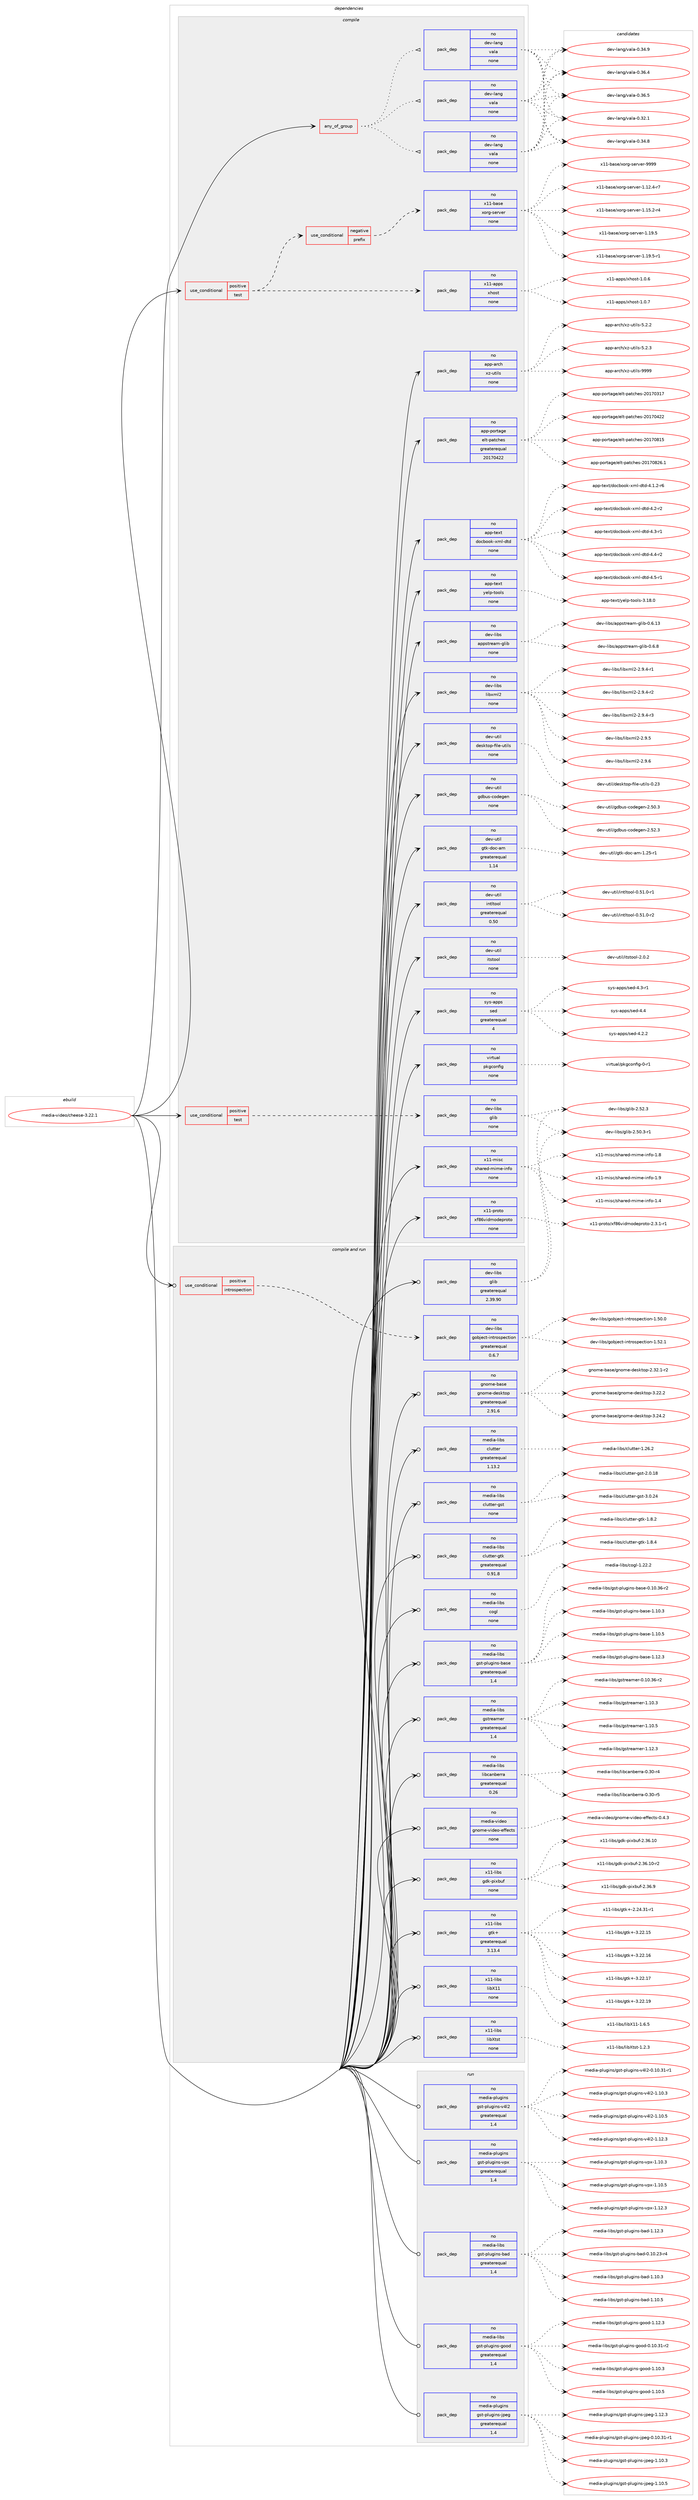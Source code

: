 digraph prolog {

# *************
# Graph options
# *************

newrank=true;
concentrate=true;
compound=true;
graph [rankdir=LR,fontname=Helvetica,fontsize=10,ranksep=1.5];#, ranksep=2.5, nodesep=0.2];
edge  [arrowhead=vee];
node  [fontname=Helvetica,fontsize=10];

# **********
# The ebuild
# **********

subgraph cluster_leftcol {
color=gray;
rank=same;
label=<<i>ebuild</i>>;
id [label="media-video/cheese-3.22.1", color=red, width=4, href="../media-video/cheese-3.22.1.svg"];
}

# ****************
# The dependencies
# ****************

subgraph cluster_midcol {
color=gray;
label=<<i>dependencies</i>>;
subgraph cluster_compile {
fillcolor="#eeeeee";
style=filled;
label=<<i>compile</i>>;
subgraph any6156 {
dependency389902 [label=<<TABLE BORDER="0" CELLBORDER="1" CELLSPACING="0" CELLPADDING="4"><TR><TD CELLPADDING="10">any_of_group</TD></TR></TABLE>>, shape=none, color=red];subgraph pack288007 {
dependency389903 [label=<<TABLE BORDER="0" CELLBORDER="1" CELLSPACING="0" CELLPADDING="4" WIDTH="220"><TR><TD ROWSPAN="6" CELLPADDING="30">pack_dep</TD></TR><TR><TD WIDTH="110">no</TD></TR><TR><TD>dev-lang</TD></TR><TR><TD>vala</TD></TR><TR><TD>none</TD></TR><TR><TD></TD></TR></TABLE>>, shape=none, color=blue];
}
dependency389902:e -> dependency389903:w [weight=20,style="dotted",arrowhead="oinv"];
subgraph pack288008 {
dependency389904 [label=<<TABLE BORDER="0" CELLBORDER="1" CELLSPACING="0" CELLPADDING="4" WIDTH="220"><TR><TD ROWSPAN="6" CELLPADDING="30">pack_dep</TD></TR><TR><TD WIDTH="110">no</TD></TR><TR><TD>dev-lang</TD></TR><TR><TD>vala</TD></TR><TR><TD>none</TD></TR><TR><TD></TD></TR></TABLE>>, shape=none, color=blue];
}
dependency389902:e -> dependency389904:w [weight=20,style="dotted",arrowhead="oinv"];
subgraph pack288009 {
dependency389905 [label=<<TABLE BORDER="0" CELLBORDER="1" CELLSPACING="0" CELLPADDING="4" WIDTH="220"><TR><TD ROWSPAN="6" CELLPADDING="30">pack_dep</TD></TR><TR><TD WIDTH="110">no</TD></TR><TR><TD>dev-lang</TD></TR><TR><TD>vala</TD></TR><TR><TD>none</TD></TR><TR><TD></TD></TR></TABLE>>, shape=none, color=blue];
}
dependency389902:e -> dependency389905:w [weight=20,style="dotted",arrowhead="oinv"];
}
id:e -> dependency389902:w [weight=20,style="solid",arrowhead="vee"];
subgraph cond95568 {
dependency389906 [label=<<TABLE BORDER="0" CELLBORDER="1" CELLSPACING="0" CELLPADDING="4"><TR><TD ROWSPAN="3" CELLPADDING="10">use_conditional</TD></TR><TR><TD>positive</TD></TR><TR><TD>test</TD></TR></TABLE>>, shape=none, color=red];
subgraph cond95569 {
dependency389907 [label=<<TABLE BORDER="0" CELLBORDER="1" CELLSPACING="0" CELLPADDING="4"><TR><TD ROWSPAN="3" CELLPADDING="10">use_conditional</TD></TR><TR><TD>negative</TD></TR><TR><TD>prefix</TD></TR></TABLE>>, shape=none, color=red];
subgraph pack288010 {
dependency389908 [label=<<TABLE BORDER="0" CELLBORDER="1" CELLSPACING="0" CELLPADDING="4" WIDTH="220"><TR><TD ROWSPAN="6" CELLPADDING="30">pack_dep</TD></TR><TR><TD WIDTH="110">no</TD></TR><TR><TD>x11-base</TD></TR><TR><TD>xorg-server</TD></TR><TR><TD>none</TD></TR><TR><TD></TD></TR></TABLE>>, shape=none, color=blue];
}
dependency389907:e -> dependency389908:w [weight=20,style="dashed",arrowhead="vee"];
}
dependency389906:e -> dependency389907:w [weight=20,style="dashed",arrowhead="vee"];
subgraph pack288011 {
dependency389909 [label=<<TABLE BORDER="0" CELLBORDER="1" CELLSPACING="0" CELLPADDING="4" WIDTH="220"><TR><TD ROWSPAN="6" CELLPADDING="30">pack_dep</TD></TR><TR><TD WIDTH="110">no</TD></TR><TR><TD>x11-apps</TD></TR><TR><TD>xhost</TD></TR><TR><TD>none</TD></TR><TR><TD></TD></TR></TABLE>>, shape=none, color=blue];
}
dependency389906:e -> dependency389909:w [weight=20,style="dashed",arrowhead="vee"];
}
id:e -> dependency389906:w [weight=20,style="solid",arrowhead="vee"];
subgraph cond95570 {
dependency389910 [label=<<TABLE BORDER="0" CELLBORDER="1" CELLSPACING="0" CELLPADDING="4"><TR><TD ROWSPAN="3" CELLPADDING="10">use_conditional</TD></TR><TR><TD>positive</TD></TR><TR><TD>test</TD></TR></TABLE>>, shape=none, color=red];
subgraph pack288012 {
dependency389911 [label=<<TABLE BORDER="0" CELLBORDER="1" CELLSPACING="0" CELLPADDING="4" WIDTH="220"><TR><TD ROWSPAN="6" CELLPADDING="30">pack_dep</TD></TR><TR><TD WIDTH="110">no</TD></TR><TR><TD>dev-libs</TD></TR><TR><TD>glib</TD></TR><TR><TD>none</TD></TR><TR><TD></TD></TR></TABLE>>, shape=none, color=blue];
}
dependency389910:e -> dependency389911:w [weight=20,style="dashed",arrowhead="vee"];
}
id:e -> dependency389910:w [weight=20,style="solid",arrowhead="vee"];
subgraph pack288013 {
dependency389912 [label=<<TABLE BORDER="0" CELLBORDER="1" CELLSPACING="0" CELLPADDING="4" WIDTH="220"><TR><TD ROWSPAN="6" CELLPADDING="30">pack_dep</TD></TR><TR><TD WIDTH="110">no</TD></TR><TR><TD>app-arch</TD></TR><TR><TD>xz-utils</TD></TR><TR><TD>none</TD></TR><TR><TD></TD></TR></TABLE>>, shape=none, color=blue];
}
id:e -> dependency389912:w [weight=20,style="solid",arrowhead="vee"];
subgraph pack288014 {
dependency389913 [label=<<TABLE BORDER="0" CELLBORDER="1" CELLSPACING="0" CELLPADDING="4" WIDTH="220"><TR><TD ROWSPAN="6" CELLPADDING="30">pack_dep</TD></TR><TR><TD WIDTH="110">no</TD></TR><TR><TD>app-portage</TD></TR><TR><TD>elt-patches</TD></TR><TR><TD>greaterequal</TD></TR><TR><TD>20170422</TD></TR></TABLE>>, shape=none, color=blue];
}
id:e -> dependency389913:w [weight=20,style="solid",arrowhead="vee"];
subgraph pack288015 {
dependency389914 [label=<<TABLE BORDER="0" CELLBORDER="1" CELLSPACING="0" CELLPADDING="4" WIDTH="220"><TR><TD ROWSPAN="6" CELLPADDING="30">pack_dep</TD></TR><TR><TD WIDTH="110">no</TD></TR><TR><TD>app-text</TD></TR><TR><TD>docbook-xml-dtd</TD></TR><TR><TD>none</TD></TR><TR><TD></TD></TR></TABLE>>, shape=none, color=blue];
}
id:e -> dependency389914:w [weight=20,style="solid",arrowhead="vee"];
subgraph pack288016 {
dependency389915 [label=<<TABLE BORDER="0" CELLBORDER="1" CELLSPACING="0" CELLPADDING="4" WIDTH="220"><TR><TD ROWSPAN="6" CELLPADDING="30">pack_dep</TD></TR><TR><TD WIDTH="110">no</TD></TR><TR><TD>app-text</TD></TR><TR><TD>yelp-tools</TD></TR><TR><TD>none</TD></TR><TR><TD></TD></TR></TABLE>>, shape=none, color=blue];
}
id:e -> dependency389915:w [weight=20,style="solid",arrowhead="vee"];
subgraph pack288017 {
dependency389916 [label=<<TABLE BORDER="0" CELLBORDER="1" CELLSPACING="0" CELLPADDING="4" WIDTH="220"><TR><TD ROWSPAN="6" CELLPADDING="30">pack_dep</TD></TR><TR><TD WIDTH="110">no</TD></TR><TR><TD>dev-libs</TD></TR><TR><TD>appstream-glib</TD></TR><TR><TD>none</TD></TR><TR><TD></TD></TR></TABLE>>, shape=none, color=blue];
}
id:e -> dependency389916:w [weight=20,style="solid",arrowhead="vee"];
subgraph pack288018 {
dependency389917 [label=<<TABLE BORDER="0" CELLBORDER="1" CELLSPACING="0" CELLPADDING="4" WIDTH="220"><TR><TD ROWSPAN="6" CELLPADDING="30">pack_dep</TD></TR><TR><TD WIDTH="110">no</TD></TR><TR><TD>dev-libs</TD></TR><TR><TD>libxml2</TD></TR><TR><TD>none</TD></TR><TR><TD></TD></TR></TABLE>>, shape=none, color=blue];
}
id:e -> dependency389917:w [weight=20,style="solid",arrowhead="vee"];
subgraph pack288019 {
dependency389918 [label=<<TABLE BORDER="0" CELLBORDER="1" CELLSPACING="0" CELLPADDING="4" WIDTH="220"><TR><TD ROWSPAN="6" CELLPADDING="30">pack_dep</TD></TR><TR><TD WIDTH="110">no</TD></TR><TR><TD>dev-util</TD></TR><TR><TD>desktop-file-utils</TD></TR><TR><TD>none</TD></TR><TR><TD></TD></TR></TABLE>>, shape=none, color=blue];
}
id:e -> dependency389918:w [weight=20,style="solid",arrowhead="vee"];
subgraph pack288020 {
dependency389919 [label=<<TABLE BORDER="0" CELLBORDER="1" CELLSPACING="0" CELLPADDING="4" WIDTH="220"><TR><TD ROWSPAN="6" CELLPADDING="30">pack_dep</TD></TR><TR><TD WIDTH="110">no</TD></TR><TR><TD>dev-util</TD></TR><TR><TD>gdbus-codegen</TD></TR><TR><TD>none</TD></TR><TR><TD></TD></TR></TABLE>>, shape=none, color=blue];
}
id:e -> dependency389919:w [weight=20,style="solid",arrowhead="vee"];
subgraph pack288021 {
dependency389920 [label=<<TABLE BORDER="0" CELLBORDER="1" CELLSPACING="0" CELLPADDING="4" WIDTH="220"><TR><TD ROWSPAN="6" CELLPADDING="30">pack_dep</TD></TR><TR><TD WIDTH="110">no</TD></TR><TR><TD>dev-util</TD></TR><TR><TD>gtk-doc-am</TD></TR><TR><TD>greaterequal</TD></TR><TR><TD>1.14</TD></TR></TABLE>>, shape=none, color=blue];
}
id:e -> dependency389920:w [weight=20,style="solid",arrowhead="vee"];
subgraph pack288022 {
dependency389921 [label=<<TABLE BORDER="0" CELLBORDER="1" CELLSPACING="0" CELLPADDING="4" WIDTH="220"><TR><TD ROWSPAN="6" CELLPADDING="30">pack_dep</TD></TR><TR><TD WIDTH="110">no</TD></TR><TR><TD>dev-util</TD></TR><TR><TD>intltool</TD></TR><TR><TD>greaterequal</TD></TR><TR><TD>0.50</TD></TR></TABLE>>, shape=none, color=blue];
}
id:e -> dependency389921:w [weight=20,style="solid",arrowhead="vee"];
subgraph pack288023 {
dependency389922 [label=<<TABLE BORDER="0" CELLBORDER="1" CELLSPACING="0" CELLPADDING="4" WIDTH="220"><TR><TD ROWSPAN="6" CELLPADDING="30">pack_dep</TD></TR><TR><TD WIDTH="110">no</TD></TR><TR><TD>dev-util</TD></TR><TR><TD>itstool</TD></TR><TR><TD>none</TD></TR><TR><TD></TD></TR></TABLE>>, shape=none, color=blue];
}
id:e -> dependency389922:w [weight=20,style="solid",arrowhead="vee"];
subgraph pack288024 {
dependency389923 [label=<<TABLE BORDER="0" CELLBORDER="1" CELLSPACING="0" CELLPADDING="4" WIDTH="220"><TR><TD ROWSPAN="6" CELLPADDING="30">pack_dep</TD></TR><TR><TD WIDTH="110">no</TD></TR><TR><TD>sys-apps</TD></TR><TR><TD>sed</TD></TR><TR><TD>greaterequal</TD></TR><TR><TD>4</TD></TR></TABLE>>, shape=none, color=blue];
}
id:e -> dependency389923:w [weight=20,style="solid",arrowhead="vee"];
subgraph pack288025 {
dependency389924 [label=<<TABLE BORDER="0" CELLBORDER="1" CELLSPACING="0" CELLPADDING="4" WIDTH="220"><TR><TD ROWSPAN="6" CELLPADDING="30">pack_dep</TD></TR><TR><TD WIDTH="110">no</TD></TR><TR><TD>virtual</TD></TR><TR><TD>pkgconfig</TD></TR><TR><TD>none</TD></TR><TR><TD></TD></TR></TABLE>>, shape=none, color=blue];
}
id:e -> dependency389924:w [weight=20,style="solid",arrowhead="vee"];
subgraph pack288026 {
dependency389925 [label=<<TABLE BORDER="0" CELLBORDER="1" CELLSPACING="0" CELLPADDING="4" WIDTH="220"><TR><TD ROWSPAN="6" CELLPADDING="30">pack_dep</TD></TR><TR><TD WIDTH="110">no</TD></TR><TR><TD>x11-misc</TD></TR><TR><TD>shared-mime-info</TD></TR><TR><TD>none</TD></TR><TR><TD></TD></TR></TABLE>>, shape=none, color=blue];
}
id:e -> dependency389925:w [weight=20,style="solid",arrowhead="vee"];
subgraph pack288027 {
dependency389926 [label=<<TABLE BORDER="0" CELLBORDER="1" CELLSPACING="0" CELLPADDING="4" WIDTH="220"><TR><TD ROWSPAN="6" CELLPADDING="30">pack_dep</TD></TR><TR><TD WIDTH="110">no</TD></TR><TR><TD>x11-proto</TD></TR><TR><TD>xf86vidmodeproto</TD></TR><TR><TD>none</TD></TR><TR><TD></TD></TR></TABLE>>, shape=none, color=blue];
}
id:e -> dependency389926:w [weight=20,style="solid",arrowhead="vee"];
}
subgraph cluster_compileandrun {
fillcolor="#eeeeee";
style=filled;
label=<<i>compile and run</i>>;
subgraph cond95571 {
dependency389927 [label=<<TABLE BORDER="0" CELLBORDER="1" CELLSPACING="0" CELLPADDING="4"><TR><TD ROWSPAN="3" CELLPADDING="10">use_conditional</TD></TR><TR><TD>positive</TD></TR><TR><TD>introspection</TD></TR></TABLE>>, shape=none, color=red];
subgraph pack288028 {
dependency389928 [label=<<TABLE BORDER="0" CELLBORDER="1" CELLSPACING="0" CELLPADDING="4" WIDTH="220"><TR><TD ROWSPAN="6" CELLPADDING="30">pack_dep</TD></TR><TR><TD WIDTH="110">no</TD></TR><TR><TD>dev-libs</TD></TR><TR><TD>gobject-introspection</TD></TR><TR><TD>greaterequal</TD></TR><TR><TD>0.6.7</TD></TR></TABLE>>, shape=none, color=blue];
}
dependency389927:e -> dependency389928:w [weight=20,style="dashed",arrowhead="vee"];
}
id:e -> dependency389927:w [weight=20,style="solid",arrowhead="odotvee"];
subgraph pack288029 {
dependency389929 [label=<<TABLE BORDER="0" CELLBORDER="1" CELLSPACING="0" CELLPADDING="4" WIDTH="220"><TR><TD ROWSPAN="6" CELLPADDING="30">pack_dep</TD></TR><TR><TD WIDTH="110">no</TD></TR><TR><TD>dev-libs</TD></TR><TR><TD>glib</TD></TR><TR><TD>greaterequal</TD></TR><TR><TD>2.39.90</TD></TR></TABLE>>, shape=none, color=blue];
}
id:e -> dependency389929:w [weight=20,style="solid",arrowhead="odotvee"];
subgraph pack288030 {
dependency389930 [label=<<TABLE BORDER="0" CELLBORDER="1" CELLSPACING="0" CELLPADDING="4" WIDTH="220"><TR><TD ROWSPAN="6" CELLPADDING="30">pack_dep</TD></TR><TR><TD WIDTH="110">no</TD></TR><TR><TD>gnome-base</TD></TR><TR><TD>gnome-desktop</TD></TR><TR><TD>greaterequal</TD></TR><TR><TD>2.91.6</TD></TR></TABLE>>, shape=none, color=blue];
}
id:e -> dependency389930:w [weight=20,style="solid",arrowhead="odotvee"];
subgraph pack288031 {
dependency389931 [label=<<TABLE BORDER="0" CELLBORDER="1" CELLSPACING="0" CELLPADDING="4" WIDTH="220"><TR><TD ROWSPAN="6" CELLPADDING="30">pack_dep</TD></TR><TR><TD WIDTH="110">no</TD></TR><TR><TD>media-libs</TD></TR><TR><TD>clutter</TD></TR><TR><TD>greaterequal</TD></TR><TR><TD>1.13.2</TD></TR></TABLE>>, shape=none, color=blue];
}
id:e -> dependency389931:w [weight=20,style="solid",arrowhead="odotvee"];
subgraph pack288032 {
dependency389932 [label=<<TABLE BORDER="0" CELLBORDER="1" CELLSPACING="0" CELLPADDING="4" WIDTH="220"><TR><TD ROWSPAN="6" CELLPADDING="30">pack_dep</TD></TR><TR><TD WIDTH="110">no</TD></TR><TR><TD>media-libs</TD></TR><TR><TD>clutter-gst</TD></TR><TR><TD>none</TD></TR><TR><TD></TD></TR></TABLE>>, shape=none, color=blue];
}
id:e -> dependency389932:w [weight=20,style="solid",arrowhead="odotvee"];
subgraph pack288033 {
dependency389933 [label=<<TABLE BORDER="0" CELLBORDER="1" CELLSPACING="0" CELLPADDING="4" WIDTH="220"><TR><TD ROWSPAN="6" CELLPADDING="30">pack_dep</TD></TR><TR><TD WIDTH="110">no</TD></TR><TR><TD>media-libs</TD></TR><TR><TD>clutter-gtk</TD></TR><TR><TD>greaterequal</TD></TR><TR><TD>0.91.8</TD></TR></TABLE>>, shape=none, color=blue];
}
id:e -> dependency389933:w [weight=20,style="solid",arrowhead="odotvee"];
subgraph pack288034 {
dependency389934 [label=<<TABLE BORDER="0" CELLBORDER="1" CELLSPACING="0" CELLPADDING="4" WIDTH="220"><TR><TD ROWSPAN="6" CELLPADDING="30">pack_dep</TD></TR><TR><TD WIDTH="110">no</TD></TR><TR><TD>media-libs</TD></TR><TR><TD>cogl</TD></TR><TR><TD>none</TD></TR><TR><TD></TD></TR></TABLE>>, shape=none, color=blue];
}
id:e -> dependency389934:w [weight=20,style="solid",arrowhead="odotvee"];
subgraph pack288035 {
dependency389935 [label=<<TABLE BORDER="0" CELLBORDER="1" CELLSPACING="0" CELLPADDING="4" WIDTH="220"><TR><TD ROWSPAN="6" CELLPADDING="30">pack_dep</TD></TR><TR><TD WIDTH="110">no</TD></TR><TR><TD>media-libs</TD></TR><TR><TD>gst-plugins-base</TD></TR><TR><TD>greaterequal</TD></TR><TR><TD>1.4</TD></TR></TABLE>>, shape=none, color=blue];
}
id:e -> dependency389935:w [weight=20,style="solid",arrowhead="odotvee"];
subgraph pack288036 {
dependency389936 [label=<<TABLE BORDER="0" CELLBORDER="1" CELLSPACING="0" CELLPADDING="4" WIDTH="220"><TR><TD ROWSPAN="6" CELLPADDING="30">pack_dep</TD></TR><TR><TD WIDTH="110">no</TD></TR><TR><TD>media-libs</TD></TR><TR><TD>gstreamer</TD></TR><TR><TD>greaterequal</TD></TR><TR><TD>1.4</TD></TR></TABLE>>, shape=none, color=blue];
}
id:e -> dependency389936:w [weight=20,style="solid",arrowhead="odotvee"];
subgraph pack288037 {
dependency389937 [label=<<TABLE BORDER="0" CELLBORDER="1" CELLSPACING="0" CELLPADDING="4" WIDTH="220"><TR><TD ROWSPAN="6" CELLPADDING="30">pack_dep</TD></TR><TR><TD WIDTH="110">no</TD></TR><TR><TD>media-libs</TD></TR><TR><TD>libcanberra</TD></TR><TR><TD>greaterequal</TD></TR><TR><TD>0.26</TD></TR></TABLE>>, shape=none, color=blue];
}
id:e -> dependency389937:w [weight=20,style="solid",arrowhead="odotvee"];
subgraph pack288038 {
dependency389938 [label=<<TABLE BORDER="0" CELLBORDER="1" CELLSPACING="0" CELLPADDING="4" WIDTH="220"><TR><TD ROWSPAN="6" CELLPADDING="30">pack_dep</TD></TR><TR><TD WIDTH="110">no</TD></TR><TR><TD>media-video</TD></TR><TR><TD>gnome-video-effects</TD></TR><TR><TD>none</TD></TR><TR><TD></TD></TR></TABLE>>, shape=none, color=blue];
}
id:e -> dependency389938:w [weight=20,style="solid",arrowhead="odotvee"];
subgraph pack288039 {
dependency389939 [label=<<TABLE BORDER="0" CELLBORDER="1" CELLSPACING="0" CELLPADDING="4" WIDTH="220"><TR><TD ROWSPAN="6" CELLPADDING="30">pack_dep</TD></TR><TR><TD WIDTH="110">no</TD></TR><TR><TD>x11-libs</TD></TR><TR><TD>gdk-pixbuf</TD></TR><TR><TD>none</TD></TR><TR><TD></TD></TR></TABLE>>, shape=none, color=blue];
}
id:e -> dependency389939:w [weight=20,style="solid",arrowhead="odotvee"];
subgraph pack288040 {
dependency389940 [label=<<TABLE BORDER="0" CELLBORDER="1" CELLSPACING="0" CELLPADDING="4" WIDTH="220"><TR><TD ROWSPAN="6" CELLPADDING="30">pack_dep</TD></TR><TR><TD WIDTH="110">no</TD></TR><TR><TD>x11-libs</TD></TR><TR><TD>gtk+</TD></TR><TR><TD>greaterequal</TD></TR><TR><TD>3.13.4</TD></TR></TABLE>>, shape=none, color=blue];
}
id:e -> dependency389940:w [weight=20,style="solid",arrowhead="odotvee"];
subgraph pack288041 {
dependency389941 [label=<<TABLE BORDER="0" CELLBORDER="1" CELLSPACING="0" CELLPADDING="4" WIDTH="220"><TR><TD ROWSPAN="6" CELLPADDING="30">pack_dep</TD></TR><TR><TD WIDTH="110">no</TD></TR><TR><TD>x11-libs</TD></TR><TR><TD>libX11</TD></TR><TR><TD>none</TD></TR><TR><TD></TD></TR></TABLE>>, shape=none, color=blue];
}
id:e -> dependency389941:w [weight=20,style="solid",arrowhead="odotvee"];
subgraph pack288042 {
dependency389942 [label=<<TABLE BORDER="0" CELLBORDER="1" CELLSPACING="0" CELLPADDING="4" WIDTH="220"><TR><TD ROWSPAN="6" CELLPADDING="30">pack_dep</TD></TR><TR><TD WIDTH="110">no</TD></TR><TR><TD>x11-libs</TD></TR><TR><TD>libXtst</TD></TR><TR><TD>none</TD></TR><TR><TD></TD></TR></TABLE>>, shape=none, color=blue];
}
id:e -> dependency389942:w [weight=20,style="solid",arrowhead="odotvee"];
}
subgraph cluster_run {
fillcolor="#eeeeee";
style=filled;
label=<<i>run</i>>;
subgraph pack288043 {
dependency389943 [label=<<TABLE BORDER="0" CELLBORDER="1" CELLSPACING="0" CELLPADDING="4" WIDTH="220"><TR><TD ROWSPAN="6" CELLPADDING="30">pack_dep</TD></TR><TR><TD WIDTH="110">no</TD></TR><TR><TD>media-libs</TD></TR><TR><TD>gst-plugins-bad</TD></TR><TR><TD>greaterequal</TD></TR><TR><TD>1.4</TD></TR></TABLE>>, shape=none, color=blue];
}
id:e -> dependency389943:w [weight=20,style="solid",arrowhead="odot"];
subgraph pack288044 {
dependency389944 [label=<<TABLE BORDER="0" CELLBORDER="1" CELLSPACING="0" CELLPADDING="4" WIDTH="220"><TR><TD ROWSPAN="6" CELLPADDING="30">pack_dep</TD></TR><TR><TD WIDTH="110">no</TD></TR><TR><TD>media-libs</TD></TR><TR><TD>gst-plugins-good</TD></TR><TR><TD>greaterequal</TD></TR><TR><TD>1.4</TD></TR></TABLE>>, shape=none, color=blue];
}
id:e -> dependency389944:w [weight=20,style="solid",arrowhead="odot"];
subgraph pack288045 {
dependency389945 [label=<<TABLE BORDER="0" CELLBORDER="1" CELLSPACING="0" CELLPADDING="4" WIDTH="220"><TR><TD ROWSPAN="6" CELLPADDING="30">pack_dep</TD></TR><TR><TD WIDTH="110">no</TD></TR><TR><TD>media-plugins</TD></TR><TR><TD>gst-plugins-jpeg</TD></TR><TR><TD>greaterequal</TD></TR><TR><TD>1.4</TD></TR></TABLE>>, shape=none, color=blue];
}
id:e -> dependency389945:w [weight=20,style="solid",arrowhead="odot"];
subgraph pack288046 {
dependency389946 [label=<<TABLE BORDER="0" CELLBORDER="1" CELLSPACING="0" CELLPADDING="4" WIDTH="220"><TR><TD ROWSPAN="6" CELLPADDING="30">pack_dep</TD></TR><TR><TD WIDTH="110">no</TD></TR><TR><TD>media-plugins</TD></TR><TR><TD>gst-plugins-v4l2</TD></TR><TR><TD>greaterequal</TD></TR><TR><TD>1.4</TD></TR></TABLE>>, shape=none, color=blue];
}
id:e -> dependency389946:w [weight=20,style="solid",arrowhead="odot"];
subgraph pack288047 {
dependency389947 [label=<<TABLE BORDER="0" CELLBORDER="1" CELLSPACING="0" CELLPADDING="4" WIDTH="220"><TR><TD ROWSPAN="6" CELLPADDING="30">pack_dep</TD></TR><TR><TD WIDTH="110">no</TD></TR><TR><TD>media-plugins</TD></TR><TR><TD>gst-plugins-vpx</TD></TR><TR><TD>greaterequal</TD></TR><TR><TD>1.4</TD></TR></TABLE>>, shape=none, color=blue];
}
id:e -> dependency389947:w [weight=20,style="solid",arrowhead="odot"];
}
}

# **************
# The candidates
# **************

subgraph cluster_choices {
rank=same;
color=gray;
label=<<i>candidates</i>>;

subgraph choice288007 {
color=black;
nodesep=1;
choice100101118451089711010347118971089745484651504649 [label="dev-lang/vala-0.32.1", color=red, width=4,href="../dev-lang/vala-0.32.1.svg"];
choice100101118451089711010347118971089745484651524656 [label="dev-lang/vala-0.34.8", color=red, width=4,href="../dev-lang/vala-0.34.8.svg"];
choice100101118451089711010347118971089745484651524657 [label="dev-lang/vala-0.34.9", color=red, width=4,href="../dev-lang/vala-0.34.9.svg"];
choice100101118451089711010347118971089745484651544652 [label="dev-lang/vala-0.36.4", color=red, width=4,href="../dev-lang/vala-0.36.4.svg"];
choice100101118451089711010347118971089745484651544653 [label="dev-lang/vala-0.36.5", color=red, width=4,href="../dev-lang/vala-0.36.5.svg"];
dependency389903:e -> choice100101118451089711010347118971089745484651504649:w [style=dotted,weight="100"];
dependency389903:e -> choice100101118451089711010347118971089745484651524656:w [style=dotted,weight="100"];
dependency389903:e -> choice100101118451089711010347118971089745484651524657:w [style=dotted,weight="100"];
dependency389903:e -> choice100101118451089711010347118971089745484651544652:w [style=dotted,weight="100"];
dependency389903:e -> choice100101118451089711010347118971089745484651544653:w [style=dotted,weight="100"];
}
subgraph choice288008 {
color=black;
nodesep=1;
choice100101118451089711010347118971089745484651504649 [label="dev-lang/vala-0.32.1", color=red, width=4,href="../dev-lang/vala-0.32.1.svg"];
choice100101118451089711010347118971089745484651524656 [label="dev-lang/vala-0.34.8", color=red, width=4,href="../dev-lang/vala-0.34.8.svg"];
choice100101118451089711010347118971089745484651524657 [label="dev-lang/vala-0.34.9", color=red, width=4,href="../dev-lang/vala-0.34.9.svg"];
choice100101118451089711010347118971089745484651544652 [label="dev-lang/vala-0.36.4", color=red, width=4,href="../dev-lang/vala-0.36.4.svg"];
choice100101118451089711010347118971089745484651544653 [label="dev-lang/vala-0.36.5", color=red, width=4,href="../dev-lang/vala-0.36.5.svg"];
dependency389904:e -> choice100101118451089711010347118971089745484651504649:w [style=dotted,weight="100"];
dependency389904:e -> choice100101118451089711010347118971089745484651524656:w [style=dotted,weight="100"];
dependency389904:e -> choice100101118451089711010347118971089745484651524657:w [style=dotted,weight="100"];
dependency389904:e -> choice100101118451089711010347118971089745484651544652:w [style=dotted,weight="100"];
dependency389904:e -> choice100101118451089711010347118971089745484651544653:w [style=dotted,weight="100"];
}
subgraph choice288009 {
color=black;
nodesep=1;
choice100101118451089711010347118971089745484651504649 [label="dev-lang/vala-0.32.1", color=red, width=4,href="../dev-lang/vala-0.32.1.svg"];
choice100101118451089711010347118971089745484651524656 [label="dev-lang/vala-0.34.8", color=red, width=4,href="../dev-lang/vala-0.34.8.svg"];
choice100101118451089711010347118971089745484651524657 [label="dev-lang/vala-0.34.9", color=red, width=4,href="../dev-lang/vala-0.34.9.svg"];
choice100101118451089711010347118971089745484651544652 [label="dev-lang/vala-0.36.4", color=red, width=4,href="../dev-lang/vala-0.36.4.svg"];
choice100101118451089711010347118971089745484651544653 [label="dev-lang/vala-0.36.5", color=red, width=4,href="../dev-lang/vala-0.36.5.svg"];
dependency389905:e -> choice100101118451089711010347118971089745484651504649:w [style=dotted,weight="100"];
dependency389905:e -> choice100101118451089711010347118971089745484651524656:w [style=dotted,weight="100"];
dependency389905:e -> choice100101118451089711010347118971089745484651524657:w [style=dotted,weight="100"];
dependency389905:e -> choice100101118451089711010347118971089745484651544652:w [style=dotted,weight="100"];
dependency389905:e -> choice100101118451089711010347118971089745484651544653:w [style=dotted,weight="100"];
}
subgraph choice288010 {
color=black;
nodesep=1;
choice12049494598971151014712011111410345115101114118101114454946495046524511455 [label="x11-base/xorg-server-1.12.4-r7", color=red, width=4,href="../x11-base/xorg-server-1.12.4-r7.svg"];
choice12049494598971151014712011111410345115101114118101114454946495346504511452 [label="x11-base/xorg-server-1.15.2-r4", color=red, width=4,href="../x11-base/xorg-server-1.15.2-r4.svg"];
choice1204949459897115101471201111141034511510111411810111445494649574653 [label="x11-base/xorg-server-1.19.5", color=red, width=4,href="../x11-base/xorg-server-1.19.5.svg"];
choice12049494598971151014712011111410345115101114118101114454946495746534511449 [label="x11-base/xorg-server-1.19.5-r1", color=red, width=4,href="../x11-base/xorg-server-1.19.5-r1.svg"];
choice120494945989711510147120111114103451151011141181011144557575757 [label="x11-base/xorg-server-9999", color=red, width=4,href="../x11-base/xorg-server-9999.svg"];
dependency389908:e -> choice12049494598971151014712011111410345115101114118101114454946495046524511455:w [style=dotted,weight="100"];
dependency389908:e -> choice12049494598971151014712011111410345115101114118101114454946495346504511452:w [style=dotted,weight="100"];
dependency389908:e -> choice1204949459897115101471201111141034511510111411810111445494649574653:w [style=dotted,weight="100"];
dependency389908:e -> choice12049494598971151014712011111410345115101114118101114454946495746534511449:w [style=dotted,weight="100"];
dependency389908:e -> choice120494945989711510147120111114103451151011141181011144557575757:w [style=dotted,weight="100"];
}
subgraph choice288011 {
color=black;
nodesep=1;
choice1204949459711211211547120104111115116454946484654 [label="x11-apps/xhost-1.0.6", color=red, width=4,href="../x11-apps/xhost-1.0.6.svg"];
choice1204949459711211211547120104111115116454946484655 [label="x11-apps/xhost-1.0.7", color=red, width=4,href="../x11-apps/xhost-1.0.7.svg"];
dependency389909:e -> choice1204949459711211211547120104111115116454946484654:w [style=dotted,weight="100"];
dependency389909:e -> choice1204949459711211211547120104111115116454946484655:w [style=dotted,weight="100"];
}
subgraph choice288012 {
color=black;
nodesep=1;
choice10010111845108105981154710310810598455046534846514511449 [label="dev-libs/glib-2.50.3-r1", color=red, width=4,href="../dev-libs/glib-2.50.3-r1.svg"];
choice1001011184510810598115471031081059845504653504651 [label="dev-libs/glib-2.52.3", color=red, width=4,href="../dev-libs/glib-2.52.3.svg"];
dependency389911:e -> choice10010111845108105981154710310810598455046534846514511449:w [style=dotted,weight="100"];
dependency389911:e -> choice1001011184510810598115471031081059845504653504651:w [style=dotted,weight="100"];
}
subgraph choice288013 {
color=black;
nodesep=1;
choice971121124597114991044712012245117116105108115455346504650 [label="app-arch/xz-utils-5.2.2", color=red, width=4,href="../app-arch/xz-utils-5.2.2.svg"];
choice971121124597114991044712012245117116105108115455346504651 [label="app-arch/xz-utils-5.2.3", color=red, width=4,href="../app-arch/xz-utils-5.2.3.svg"];
choice9711211245971149910447120122451171161051081154557575757 [label="app-arch/xz-utils-9999", color=red, width=4,href="../app-arch/xz-utils-9999.svg"];
dependency389912:e -> choice971121124597114991044712012245117116105108115455346504650:w [style=dotted,weight="100"];
dependency389912:e -> choice971121124597114991044712012245117116105108115455346504651:w [style=dotted,weight="100"];
dependency389912:e -> choice9711211245971149910447120122451171161051081154557575757:w [style=dotted,weight="100"];
}
subgraph choice288014 {
color=black;
nodesep=1;
choice97112112451121111141169710310147101108116451129711699104101115455048495548514955 [label="app-portage/elt-patches-20170317", color=red, width=4,href="../app-portage/elt-patches-20170317.svg"];
choice97112112451121111141169710310147101108116451129711699104101115455048495548525050 [label="app-portage/elt-patches-20170422", color=red, width=4,href="../app-portage/elt-patches-20170422.svg"];
choice97112112451121111141169710310147101108116451129711699104101115455048495548564953 [label="app-portage/elt-patches-20170815", color=red, width=4,href="../app-portage/elt-patches-20170815.svg"];
choice971121124511211111411697103101471011081164511297116991041011154550484955485650544649 [label="app-portage/elt-patches-20170826.1", color=red, width=4,href="../app-portage/elt-patches-20170826.1.svg"];
dependency389913:e -> choice97112112451121111141169710310147101108116451129711699104101115455048495548514955:w [style=dotted,weight="100"];
dependency389913:e -> choice97112112451121111141169710310147101108116451129711699104101115455048495548525050:w [style=dotted,weight="100"];
dependency389913:e -> choice97112112451121111141169710310147101108116451129711699104101115455048495548564953:w [style=dotted,weight="100"];
dependency389913:e -> choice971121124511211111411697103101471011081164511297116991041011154550484955485650544649:w [style=dotted,weight="100"];
}
subgraph choice288015 {
color=black;
nodesep=1;
choice971121124511610112011647100111999811111110745120109108451001161004552464946504511454 [label="app-text/docbook-xml-dtd-4.1.2-r6", color=red, width=4,href="../app-text/docbook-xml-dtd-4.1.2-r6.svg"];
choice97112112451161011201164710011199981111111074512010910845100116100455246504511450 [label="app-text/docbook-xml-dtd-4.2-r2", color=red, width=4,href="../app-text/docbook-xml-dtd-4.2-r2.svg"];
choice97112112451161011201164710011199981111111074512010910845100116100455246514511449 [label="app-text/docbook-xml-dtd-4.3-r1", color=red, width=4,href="../app-text/docbook-xml-dtd-4.3-r1.svg"];
choice97112112451161011201164710011199981111111074512010910845100116100455246524511450 [label="app-text/docbook-xml-dtd-4.4-r2", color=red, width=4,href="../app-text/docbook-xml-dtd-4.4-r2.svg"];
choice97112112451161011201164710011199981111111074512010910845100116100455246534511449 [label="app-text/docbook-xml-dtd-4.5-r1", color=red, width=4,href="../app-text/docbook-xml-dtd-4.5-r1.svg"];
dependency389914:e -> choice971121124511610112011647100111999811111110745120109108451001161004552464946504511454:w [style=dotted,weight="100"];
dependency389914:e -> choice97112112451161011201164710011199981111111074512010910845100116100455246504511450:w [style=dotted,weight="100"];
dependency389914:e -> choice97112112451161011201164710011199981111111074512010910845100116100455246514511449:w [style=dotted,weight="100"];
dependency389914:e -> choice97112112451161011201164710011199981111111074512010910845100116100455246524511450:w [style=dotted,weight="100"];
dependency389914:e -> choice97112112451161011201164710011199981111111074512010910845100116100455246534511449:w [style=dotted,weight="100"];
}
subgraph choice288016 {
color=black;
nodesep=1;
choice9711211245116101120116471211011081124511611111110811545514649564648 [label="app-text/yelp-tools-3.18.0", color=red, width=4,href="../app-text/yelp-tools-3.18.0.svg"];
dependency389915:e -> choice9711211245116101120116471211011081124511611111110811545514649564648:w [style=dotted,weight="100"];
}
subgraph choice288017 {
color=black;
nodesep=1;
choice1001011184510810598115479711211211511611410197109451031081059845484654464951 [label="dev-libs/appstream-glib-0.6.13", color=red, width=4,href="../dev-libs/appstream-glib-0.6.13.svg"];
choice10010111845108105981154797112112115116114101971094510310810598454846544656 [label="dev-libs/appstream-glib-0.6.8", color=red, width=4,href="../dev-libs/appstream-glib-0.6.8.svg"];
dependency389916:e -> choice1001011184510810598115479711211211511611410197109451031081059845484654464951:w [style=dotted,weight="100"];
dependency389916:e -> choice10010111845108105981154797112112115116114101971094510310810598454846544656:w [style=dotted,weight="100"];
}
subgraph choice288018 {
color=black;
nodesep=1;
choice10010111845108105981154710810598120109108504550465746524511449 [label="dev-libs/libxml2-2.9.4-r1", color=red, width=4,href="../dev-libs/libxml2-2.9.4-r1.svg"];
choice10010111845108105981154710810598120109108504550465746524511450 [label="dev-libs/libxml2-2.9.4-r2", color=red, width=4,href="../dev-libs/libxml2-2.9.4-r2.svg"];
choice10010111845108105981154710810598120109108504550465746524511451 [label="dev-libs/libxml2-2.9.4-r3", color=red, width=4,href="../dev-libs/libxml2-2.9.4-r3.svg"];
choice1001011184510810598115471081059812010910850455046574653 [label="dev-libs/libxml2-2.9.5", color=red, width=4,href="../dev-libs/libxml2-2.9.5.svg"];
choice1001011184510810598115471081059812010910850455046574654 [label="dev-libs/libxml2-2.9.6", color=red, width=4,href="../dev-libs/libxml2-2.9.6.svg"];
dependency389917:e -> choice10010111845108105981154710810598120109108504550465746524511449:w [style=dotted,weight="100"];
dependency389917:e -> choice10010111845108105981154710810598120109108504550465746524511450:w [style=dotted,weight="100"];
dependency389917:e -> choice10010111845108105981154710810598120109108504550465746524511451:w [style=dotted,weight="100"];
dependency389917:e -> choice1001011184510810598115471081059812010910850455046574653:w [style=dotted,weight="100"];
dependency389917:e -> choice1001011184510810598115471081059812010910850455046574654:w [style=dotted,weight="100"];
}
subgraph choice288019 {
color=black;
nodesep=1;
choice100101118451171161051084710010111510711611111245102105108101451171161051081154548465051 [label="dev-util/desktop-file-utils-0.23", color=red, width=4,href="../dev-util/desktop-file-utils-0.23.svg"];
dependency389918:e -> choice100101118451171161051084710010111510711611111245102105108101451171161051081154548465051:w [style=dotted,weight="100"];
}
subgraph choice288020 {
color=black;
nodesep=1;
choice100101118451171161051084710310098117115459911110010110310111045504653484651 [label="dev-util/gdbus-codegen-2.50.3", color=red, width=4,href="../dev-util/gdbus-codegen-2.50.3.svg"];
choice100101118451171161051084710310098117115459911110010110310111045504653504651 [label="dev-util/gdbus-codegen-2.52.3", color=red, width=4,href="../dev-util/gdbus-codegen-2.52.3.svg"];
dependency389919:e -> choice100101118451171161051084710310098117115459911110010110310111045504653484651:w [style=dotted,weight="100"];
dependency389919:e -> choice100101118451171161051084710310098117115459911110010110310111045504653504651:w [style=dotted,weight="100"];
}
subgraph choice288021 {
color=black;
nodesep=1;
choice10010111845117116105108471031161074510011199459710945494650534511449 [label="dev-util/gtk-doc-am-1.25-r1", color=red, width=4,href="../dev-util/gtk-doc-am-1.25-r1.svg"];
dependency389920:e -> choice10010111845117116105108471031161074510011199459710945494650534511449:w [style=dotted,weight="100"];
}
subgraph choice288022 {
color=black;
nodesep=1;
choice1001011184511711610510847105110116108116111111108454846534946484511449 [label="dev-util/intltool-0.51.0-r1", color=red, width=4,href="../dev-util/intltool-0.51.0-r1.svg"];
choice1001011184511711610510847105110116108116111111108454846534946484511450 [label="dev-util/intltool-0.51.0-r2", color=red, width=4,href="../dev-util/intltool-0.51.0-r2.svg"];
dependency389921:e -> choice1001011184511711610510847105110116108116111111108454846534946484511449:w [style=dotted,weight="100"];
dependency389921:e -> choice1001011184511711610510847105110116108116111111108454846534946484511450:w [style=dotted,weight="100"];
}
subgraph choice288023 {
color=black;
nodesep=1;
choice1001011184511711610510847105116115116111111108455046484650 [label="dev-util/itstool-2.0.2", color=red, width=4,href="../dev-util/itstool-2.0.2.svg"];
dependency389922:e -> choice1001011184511711610510847105116115116111111108455046484650:w [style=dotted,weight="100"];
}
subgraph choice288024 {
color=black;
nodesep=1;
choice115121115459711211211547115101100455246504650 [label="sys-apps/sed-4.2.2", color=red, width=4,href="../sys-apps/sed-4.2.2.svg"];
choice115121115459711211211547115101100455246514511449 [label="sys-apps/sed-4.3-r1", color=red, width=4,href="../sys-apps/sed-4.3-r1.svg"];
choice11512111545971121121154711510110045524652 [label="sys-apps/sed-4.4", color=red, width=4,href="../sys-apps/sed-4.4.svg"];
dependency389923:e -> choice115121115459711211211547115101100455246504650:w [style=dotted,weight="100"];
dependency389923:e -> choice115121115459711211211547115101100455246514511449:w [style=dotted,weight="100"];
dependency389923:e -> choice11512111545971121121154711510110045524652:w [style=dotted,weight="100"];
}
subgraph choice288025 {
color=black;
nodesep=1;
choice11810511411611797108471121071039911111010210510345484511449 [label="virtual/pkgconfig-0-r1", color=red, width=4,href="../virtual/pkgconfig-0-r1.svg"];
dependency389924:e -> choice11810511411611797108471121071039911111010210510345484511449:w [style=dotted,weight="100"];
}
subgraph choice288026 {
color=black;
nodesep=1;
choice120494945109105115994711510497114101100451091051091014510511010211145494652 [label="x11-misc/shared-mime-info-1.4", color=red, width=4,href="../x11-misc/shared-mime-info-1.4.svg"];
choice120494945109105115994711510497114101100451091051091014510511010211145494656 [label="x11-misc/shared-mime-info-1.8", color=red, width=4,href="../x11-misc/shared-mime-info-1.8.svg"];
choice120494945109105115994711510497114101100451091051091014510511010211145494657 [label="x11-misc/shared-mime-info-1.9", color=red, width=4,href="../x11-misc/shared-mime-info-1.9.svg"];
dependency389925:e -> choice120494945109105115994711510497114101100451091051091014510511010211145494652:w [style=dotted,weight="100"];
dependency389925:e -> choice120494945109105115994711510497114101100451091051091014510511010211145494656:w [style=dotted,weight="100"];
dependency389925:e -> choice120494945109105115994711510497114101100451091051091014510511010211145494657:w [style=dotted,weight="100"];
}
subgraph choice288027 {
color=black;
nodesep=1;
choice1204949451121141111161114712010256541181051001091111001011121141111161114550465146494511449 [label="x11-proto/xf86vidmodeproto-2.3.1-r1", color=red, width=4,href="../x11-proto/xf86vidmodeproto-2.3.1-r1.svg"];
dependency389926:e -> choice1204949451121141111161114712010256541181051001091111001011121141111161114550465146494511449:w [style=dotted,weight="100"];
}
subgraph choice288028 {
color=black;
nodesep=1;
choice1001011184510810598115471031119810610199116451051101161141111151121019911610511111045494653484648 [label="dev-libs/gobject-introspection-1.50.0", color=red, width=4,href="../dev-libs/gobject-introspection-1.50.0.svg"];
choice1001011184510810598115471031119810610199116451051101161141111151121019911610511111045494653504649 [label="dev-libs/gobject-introspection-1.52.1", color=red, width=4,href="../dev-libs/gobject-introspection-1.52.1.svg"];
dependency389928:e -> choice1001011184510810598115471031119810610199116451051101161141111151121019911610511111045494653484648:w [style=dotted,weight="100"];
dependency389928:e -> choice1001011184510810598115471031119810610199116451051101161141111151121019911610511111045494653504649:w [style=dotted,weight="100"];
}
subgraph choice288029 {
color=black;
nodesep=1;
choice10010111845108105981154710310810598455046534846514511449 [label="dev-libs/glib-2.50.3-r1", color=red, width=4,href="../dev-libs/glib-2.50.3-r1.svg"];
choice1001011184510810598115471031081059845504653504651 [label="dev-libs/glib-2.52.3", color=red, width=4,href="../dev-libs/glib-2.52.3.svg"];
dependency389929:e -> choice10010111845108105981154710310810598455046534846514511449:w [style=dotted,weight="100"];
dependency389929:e -> choice1001011184510810598115471031081059845504653504651:w [style=dotted,weight="100"];
}
subgraph choice288030 {
color=black;
nodesep=1;
choice1031101111091014598971151014710311011110910145100101115107116111112455046515046494511450 [label="gnome-base/gnome-desktop-2.32.1-r2", color=red, width=4,href="../gnome-base/gnome-desktop-2.32.1-r2.svg"];
choice103110111109101459897115101471031101111091014510010111510711611111245514650504650 [label="gnome-base/gnome-desktop-3.22.2", color=red, width=4,href="../gnome-base/gnome-desktop-3.22.2.svg"];
choice103110111109101459897115101471031101111091014510010111510711611111245514650524650 [label="gnome-base/gnome-desktop-3.24.2", color=red, width=4,href="../gnome-base/gnome-desktop-3.24.2.svg"];
dependency389930:e -> choice1031101111091014598971151014710311011110910145100101115107116111112455046515046494511450:w [style=dotted,weight="100"];
dependency389930:e -> choice103110111109101459897115101471031101111091014510010111510711611111245514650504650:w [style=dotted,weight="100"];
dependency389930:e -> choice103110111109101459897115101471031101111091014510010111510711611111245514650524650:w [style=dotted,weight="100"];
}
subgraph choice288031 {
color=black;
nodesep=1;
choice109101100105974510810598115479910811711611610111445494650544650 [label="media-libs/clutter-1.26.2", color=red, width=4,href="../media-libs/clutter-1.26.2.svg"];
dependency389931:e -> choice109101100105974510810598115479910811711611610111445494650544650:w [style=dotted,weight="100"];
}
subgraph choice288032 {
color=black;
nodesep=1;
choice10910110010597451081059811547991081171161161011144510311511645504648464956 [label="media-libs/clutter-gst-2.0.18", color=red, width=4,href="../media-libs/clutter-gst-2.0.18.svg"];
choice10910110010597451081059811547991081171161161011144510311511645514648465052 [label="media-libs/clutter-gst-3.0.24", color=red, width=4,href="../media-libs/clutter-gst-3.0.24.svg"];
dependency389932:e -> choice10910110010597451081059811547991081171161161011144510311511645504648464956:w [style=dotted,weight="100"];
dependency389932:e -> choice10910110010597451081059811547991081171161161011144510311511645514648465052:w [style=dotted,weight="100"];
}
subgraph choice288033 {
color=black;
nodesep=1;
choice109101100105974510810598115479910811711611610111445103116107454946564650 [label="media-libs/clutter-gtk-1.8.2", color=red, width=4,href="../media-libs/clutter-gtk-1.8.2.svg"];
choice109101100105974510810598115479910811711611610111445103116107454946564652 [label="media-libs/clutter-gtk-1.8.4", color=red, width=4,href="../media-libs/clutter-gtk-1.8.4.svg"];
dependency389933:e -> choice109101100105974510810598115479910811711611610111445103116107454946564650:w [style=dotted,weight="100"];
dependency389933:e -> choice109101100105974510810598115479910811711611610111445103116107454946564652:w [style=dotted,weight="100"];
}
subgraph choice288034 {
color=black;
nodesep=1;
choice109101100105974510810598115479911110310845494650504650 [label="media-libs/cogl-1.22.2", color=red, width=4,href="../media-libs/cogl-1.22.2.svg"];
dependency389934:e -> choice109101100105974510810598115479911110310845494650504650:w [style=dotted,weight="100"];
}
subgraph choice288035 {
color=black;
nodesep=1;
choice109101100105974510810598115471031151164511210811710310511011545989711510145484649484651544511450 [label="media-libs/gst-plugins-base-0.10.36-r2", color=red, width=4,href="../media-libs/gst-plugins-base-0.10.36-r2.svg"];
choice109101100105974510810598115471031151164511210811710310511011545989711510145494649484651 [label="media-libs/gst-plugins-base-1.10.3", color=red, width=4,href="../media-libs/gst-plugins-base-1.10.3.svg"];
choice109101100105974510810598115471031151164511210811710310511011545989711510145494649484653 [label="media-libs/gst-plugins-base-1.10.5", color=red, width=4,href="../media-libs/gst-plugins-base-1.10.5.svg"];
choice109101100105974510810598115471031151164511210811710310511011545989711510145494649504651 [label="media-libs/gst-plugins-base-1.12.3", color=red, width=4,href="../media-libs/gst-plugins-base-1.12.3.svg"];
dependency389935:e -> choice109101100105974510810598115471031151164511210811710310511011545989711510145484649484651544511450:w [style=dotted,weight="100"];
dependency389935:e -> choice109101100105974510810598115471031151164511210811710310511011545989711510145494649484651:w [style=dotted,weight="100"];
dependency389935:e -> choice109101100105974510810598115471031151164511210811710310511011545989711510145494649484653:w [style=dotted,weight="100"];
dependency389935:e -> choice109101100105974510810598115471031151164511210811710310511011545989711510145494649504651:w [style=dotted,weight="100"];
}
subgraph choice288036 {
color=black;
nodesep=1;
choice109101100105974510810598115471031151161141019710910111445484649484651544511450 [label="media-libs/gstreamer-0.10.36-r2", color=red, width=4,href="../media-libs/gstreamer-0.10.36-r2.svg"];
choice109101100105974510810598115471031151161141019710910111445494649484651 [label="media-libs/gstreamer-1.10.3", color=red, width=4,href="../media-libs/gstreamer-1.10.3.svg"];
choice109101100105974510810598115471031151161141019710910111445494649484653 [label="media-libs/gstreamer-1.10.5", color=red, width=4,href="../media-libs/gstreamer-1.10.5.svg"];
choice109101100105974510810598115471031151161141019710910111445494649504651 [label="media-libs/gstreamer-1.12.3", color=red, width=4,href="../media-libs/gstreamer-1.12.3.svg"];
dependency389936:e -> choice109101100105974510810598115471031151161141019710910111445484649484651544511450:w [style=dotted,weight="100"];
dependency389936:e -> choice109101100105974510810598115471031151161141019710910111445494649484651:w [style=dotted,weight="100"];
dependency389936:e -> choice109101100105974510810598115471031151161141019710910111445494649484653:w [style=dotted,weight="100"];
dependency389936:e -> choice109101100105974510810598115471031151161141019710910111445494649504651:w [style=dotted,weight="100"];
}
subgraph choice288037 {
color=black;
nodesep=1;
choice10910110010597451081059811547108105989997110981011141149745484651484511452 [label="media-libs/libcanberra-0.30-r4", color=red, width=4,href="../media-libs/libcanberra-0.30-r4.svg"];
choice10910110010597451081059811547108105989997110981011141149745484651484511453 [label="media-libs/libcanberra-0.30-r5", color=red, width=4,href="../media-libs/libcanberra-0.30-r5.svg"];
dependency389937:e -> choice10910110010597451081059811547108105989997110981011141149745484651484511452:w [style=dotted,weight="100"];
dependency389937:e -> choice10910110010597451081059811547108105989997110981011141149745484651484511453:w [style=dotted,weight="100"];
}
subgraph choice288038 {
color=black;
nodesep=1;
choice109101100105974511810510010111147103110111109101451181051001011114510110210210199116115454846524651 [label="media-video/gnome-video-effects-0.4.3", color=red, width=4,href="../media-video/gnome-video-effects-0.4.3.svg"];
dependency389938:e -> choice109101100105974511810510010111147103110111109101451181051001011114510110210210199116115454846524651:w [style=dotted,weight="100"];
}
subgraph choice288039 {
color=black;
nodesep=1;
choice120494945108105981154710310010745112105120981171024550465154464948 [label="x11-libs/gdk-pixbuf-2.36.10", color=red, width=4,href="../x11-libs/gdk-pixbuf-2.36.10.svg"];
choice1204949451081059811547103100107451121051209811710245504651544649484511450 [label="x11-libs/gdk-pixbuf-2.36.10-r2", color=red, width=4,href="../x11-libs/gdk-pixbuf-2.36.10-r2.svg"];
choice1204949451081059811547103100107451121051209811710245504651544657 [label="x11-libs/gdk-pixbuf-2.36.9", color=red, width=4,href="../x11-libs/gdk-pixbuf-2.36.9.svg"];
dependency389939:e -> choice120494945108105981154710310010745112105120981171024550465154464948:w [style=dotted,weight="100"];
dependency389939:e -> choice1204949451081059811547103100107451121051209811710245504651544649484511450:w [style=dotted,weight="100"];
dependency389939:e -> choice1204949451081059811547103100107451121051209811710245504651544657:w [style=dotted,weight="100"];
}
subgraph choice288040 {
color=black;
nodesep=1;
choice12049494510810598115471031161074345504650524651494511449 [label="x11-libs/gtk+-2.24.31-r1", color=red, width=4,href="../x11-libs/gtk+-2.24.31-r1.svg"];
choice1204949451081059811547103116107434551465050464953 [label="x11-libs/gtk+-3.22.15", color=red, width=4,href="../x11-libs/gtk+-3.22.15.svg"];
choice1204949451081059811547103116107434551465050464954 [label="x11-libs/gtk+-3.22.16", color=red, width=4,href="../x11-libs/gtk+-3.22.16.svg"];
choice1204949451081059811547103116107434551465050464955 [label="x11-libs/gtk+-3.22.17", color=red, width=4,href="../x11-libs/gtk+-3.22.17.svg"];
choice1204949451081059811547103116107434551465050464957 [label="x11-libs/gtk+-3.22.19", color=red, width=4,href="../x11-libs/gtk+-3.22.19.svg"];
dependency389940:e -> choice12049494510810598115471031161074345504650524651494511449:w [style=dotted,weight="100"];
dependency389940:e -> choice1204949451081059811547103116107434551465050464953:w [style=dotted,weight="100"];
dependency389940:e -> choice1204949451081059811547103116107434551465050464954:w [style=dotted,weight="100"];
dependency389940:e -> choice1204949451081059811547103116107434551465050464955:w [style=dotted,weight="100"];
dependency389940:e -> choice1204949451081059811547103116107434551465050464957:w [style=dotted,weight="100"];
}
subgraph choice288041 {
color=black;
nodesep=1;
choice120494945108105981154710810598884949454946544653 [label="x11-libs/libX11-1.6.5", color=red, width=4,href="../x11-libs/libX11-1.6.5.svg"];
dependency389941:e -> choice120494945108105981154710810598884949454946544653:w [style=dotted,weight="100"];
}
subgraph choice288042 {
color=black;
nodesep=1;
choice12049494510810598115471081059888116115116454946504651 [label="x11-libs/libXtst-1.2.3", color=red, width=4,href="../x11-libs/libXtst-1.2.3.svg"];
dependency389942:e -> choice12049494510810598115471081059888116115116454946504651:w [style=dotted,weight="100"];
}
subgraph choice288043 {
color=black;
nodesep=1;
choice109101100105974510810598115471031151164511210811710310511011545989710045484649484650514511452 [label="media-libs/gst-plugins-bad-0.10.23-r4", color=red, width=4,href="../media-libs/gst-plugins-bad-0.10.23-r4.svg"];
choice109101100105974510810598115471031151164511210811710310511011545989710045494649484651 [label="media-libs/gst-plugins-bad-1.10.3", color=red, width=4,href="../media-libs/gst-plugins-bad-1.10.3.svg"];
choice109101100105974510810598115471031151164511210811710310511011545989710045494649484653 [label="media-libs/gst-plugins-bad-1.10.5", color=red, width=4,href="../media-libs/gst-plugins-bad-1.10.5.svg"];
choice109101100105974510810598115471031151164511210811710310511011545989710045494649504651 [label="media-libs/gst-plugins-bad-1.12.3", color=red, width=4,href="../media-libs/gst-plugins-bad-1.12.3.svg"];
dependency389943:e -> choice109101100105974510810598115471031151164511210811710310511011545989710045484649484650514511452:w [style=dotted,weight="100"];
dependency389943:e -> choice109101100105974510810598115471031151164511210811710310511011545989710045494649484651:w [style=dotted,weight="100"];
dependency389943:e -> choice109101100105974510810598115471031151164511210811710310511011545989710045494649484653:w [style=dotted,weight="100"];
dependency389943:e -> choice109101100105974510810598115471031151164511210811710310511011545989710045494649504651:w [style=dotted,weight="100"];
}
subgraph choice288044 {
color=black;
nodesep=1;
choice10910110010597451081059811547103115116451121081171031051101154510311111110045484649484651494511450 [label="media-libs/gst-plugins-good-0.10.31-r2", color=red, width=4,href="../media-libs/gst-plugins-good-0.10.31-r2.svg"];
choice10910110010597451081059811547103115116451121081171031051101154510311111110045494649484651 [label="media-libs/gst-plugins-good-1.10.3", color=red, width=4,href="../media-libs/gst-plugins-good-1.10.3.svg"];
choice10910110010597451081059811547103115116451121081171031051101154510311111110045494649484653 [label="media-libs/gst-plugins-good-1.10.5", color=red, width=4,href="../media-libs/gst-plugins-good-1.10.5.svg"];
choice10910110010597451081059811547103115116451121081171031051101154510311111110045494649504651 [label="media-libs/gst-plugins-good-1.12.3", color=red, width=4,href="../media-libs/gst-plugins-good-1.12.3.svg"];
dependency389944:e -> choice10910110010597451081059811547103115116451121081171031051101154510311111110045484649484651494511450:w [style=dotted,weight="100"];
dependency389944:e -> choice10910110010597451081059811547103115116451121081171031051101154510311111110045494649484651:w [style=dotted,weight="100"];
dependency389944:e -> choice10910110010597451081059811547103115116451121081171031051101154510311111110045494649484653:w [style=dotted,weight="100"];
dependency389944:e -> choice10910110010597451081059811547103115116451121081171031051101154510311111110045494649504651:w [style=dotted,weight="100"];
}
subgraph choice288045 {
color=black;
nodesep=1;
choice109101100105974511210811710310511011547103115116451121081171031051101154510611210110345484649484651494511449 [label="media-plugins/gst-plugins-jpeg-0.10.31-r1", color=red, width=4,href="../media-plugins/gst-plugins-jpeg-0.10.31-r1.svg"];
choice109101100105974511210811710310511011547103115116451121081171031051101154510611210110345494649484651 [label="media-plugins/gst-plugins-jpeg-1.10.3", color=red, width=4,href="../media-plugins/gst-plugins-jpeg-1.10.3.svg"];
choice109101100105974511210811710310511011547103115116451121081171031051101154510611210110345494649484653 [label="media-plugins/gst-plugins-jpeg-1.10.5", color=red, width=4,href="../media-plugins/gst-plugins-jpeg-1.10.5.svg"];
choice109101100105974511210811710310511011547103115116451121081171031051101154510611210110345494649504651 [label="media-plugins/gst-plugins-jpeg-1.12.3", color=red, width=4,href="../media-plugins/gst-plugins-jpeg-1.12.3.svg"];
dependency389945:e -> choice109101100105974511210811710310511011547103115116451121081171031051101154510611210110345484649484651494511449:w [style=dotted,weight="100"];
dependency389945:e -> choice109101100105974511210811710310511011547103115116451121081171031051101154510611210110345494649484651:w [style=dotted,weight="100"];
dependency389945:e -> choice109101100105974511210811710310511011547103115116451121081171031051101154510611210110345494649484653:w [style=dotted,weight="100"];
dependency389945:e -> choice109101100105974511210811710310511011547103115116451121081171031051101154510611210110345494649504651:w [style=dotted,weight="100"];
}
subgraph choice288046 {
color=black;
nodesep=1;
choice1091011001059745112108117103105110115471031151164511210811710310511011545118521085045484649484651494511449 [label="media-plugins/gst-plugins-v4l2-0.10.31-r1", color=red, width=4,href="../media-plugins/gst-plugins-v4l2-0.10.31-r1.svg"];
choice1091011001059745112108117103105110115471031151164511210811710310511011545118521085045494649484651 [label="media-plugins/gst-plugins-v4l2-1.10.3", color=red, width=4,href="../media-plugins/gst-plugins-v4l2-1.10.3.svg"];
choice1091011001059745112108117103105110115471031151164511210811710310511011545118521085045494649484653 [label="media-plugins/gst-plugins-v4l2-1.10.5", color=red, width=4,href="../media-plugins/gst-plugins-v4l2-1.10.5.svg"];
choice1091011001059745112108117103105110115471031151164511210811710310511011545118521085045494649504651 [label="media-plugins/gst-plugins-v4l2-1.12.3", color=red, width=4,href="../media-plugins/gst-plugins-v4l2-1.12.3.svg"];
dependency389946:e -> choice1091011001059745112108117103105110115471031151164511210811710310511011545118521085045484649484651494511449:w [style=dotted,weight="100"];
dependency389946:e -> choice1091011001059745112108117103105110115471031151164511210811710310511011545118521085045494649484651:w [style=dotted,weight="100"];
dependency389946:e -> choice1091011001059745112108117103105110115471031151164511210811710310511011545118521085045494649484653:w [style=dotted,weight="100"];
dependency389946:e -> choice1091011001059745112108117103105110115471031151164511210811710310511011545118521085045494649504651:w [style=dotted,weight="100"];
}
subgraph choice288047 {
color=black;
nodesep=1;
choice109101100105974511210811710310511011547103115116451121081171031051101154511811212045494649484651 [label="media-plugins/gst-plugins-vpx-1.10.3", color=red, width=4,href="../media-plugins/gst-plugins-vpx-1.10.3.svg"];
choice109101100105974511210811710310511011547103115116451121081171031051101154511811212045494649484653 [label="media-plugins/gst-plugins-vpx-1.10.5", color=red, width=4,href="../media-plugins/gst-plugins-vpx-1.10.5.svg"];
choice109101100105974511210811710310511011547103115116451121081171031051101154511811212045494649504651 [label="media-plugins/gst-plugins-vpx-1.12.3", color=red, width=4,href="../media-plugins/gst-plugins-vpx-1.12.3.svg"];
dependency389947:e -> choice109101100105974511210811710310511011547103115116451121081171031051101154511811212045494649484651:w [style=dotted,weight="100"];
dependency389947:e -> choice109101100105974511210811710310511011547103115116451121081171031051101154511811212045494649484653:w [style=dotted,weight="100"];
dependency389947:e -> choice109101100105974511210811710310511011547103115116451121081171031051101154511811212045494649504651:w [style=dotted,weight="100"];
}
}

}
